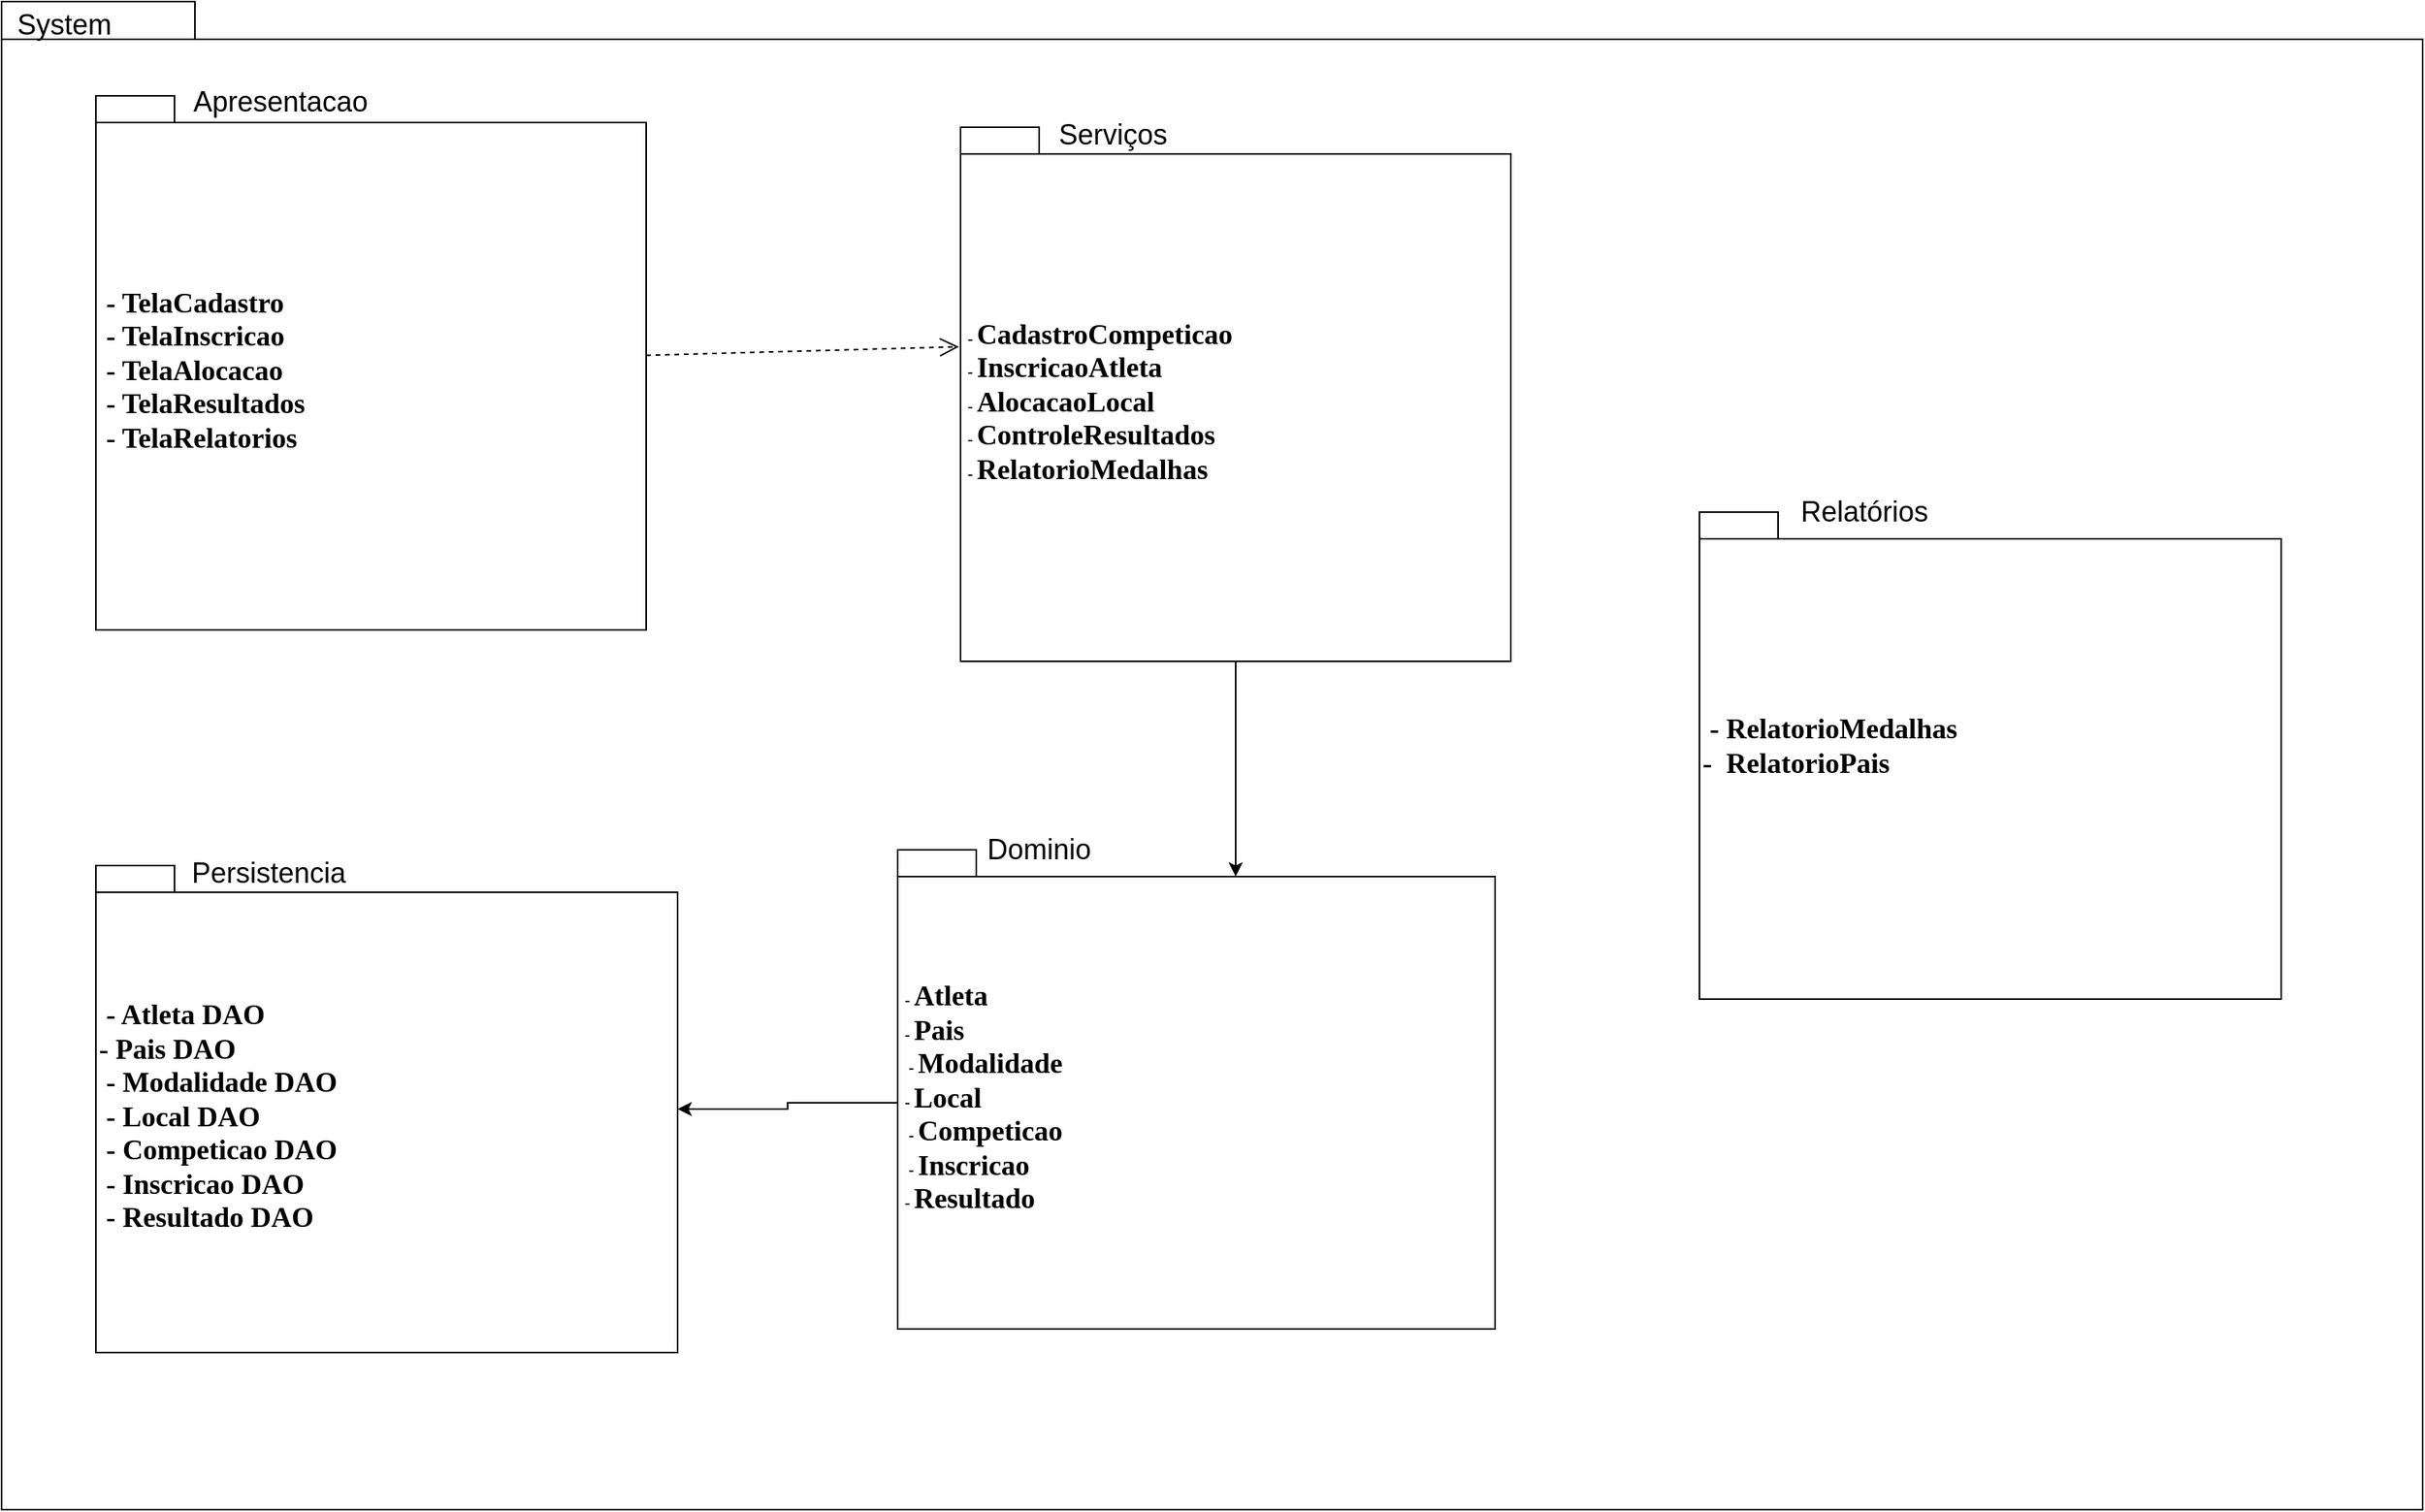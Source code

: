 <mxfile version="28.2.5">
  <diagram name="Page-1" id="b5b7bab2-c9e2-2cf4-8b2a-24fd1a2a6d21">
    <mxGraphModel grid="1" page="1" gridSize="10" guides="1" tooltips="1" connect="1" arrows="1" fold="1" pageScale="1" pageWidth="827" pageHeight="1169" background="none" math="0" shadow="0">
      <root>
        <mxCell id="0" />
        <mxCell id="1" parent="0" />
        <mxCell id="6e0c8c40b5770093-33" value="" style="shape=folder;fontStyle=1;spacingTop=10;tabWidth=123;tabHeight=24;tabPosition=left;html=1;rounded=0;shadow=0;comic=0;labelBackgroundColor=none;strokeColor=#000000;strokeWidth=1;fillColor=#ffffff;fontFamily=Verdana;fontSize=10;fontColor=#000000;align=center;" vertex="1" parent="1">
          <mxGeometry x="150" y="150" width="1540" height="960" as="geometry" />
        </mxCell>
        <mxCell id="6e0c8c40b5770093-65" style="edgeStyle=none;rounded=0;html=1;dashed=1;labelBackgroundColor=none;startFill=0;endArrow=open;endFill=0;endSize=10;fontFamily=Verdana;fontSize=10;entryX=-0.003;entryY=0.411;entryPerimeter=0;" edge="1" parent="1" source="6e0c8c40b5770093-42" target="6e0c8c40b5770093-45">
          <mxGeometry relative="1" as="geometry" />
        </mxCell>
        <mxCell id="6e0c8c40b5770093-42" value="&lt;div&gt;&lt;font style=&quot;font-size: 18px;&quot;&gt;&amp;nbsp;- TelaCadastro&amp;nbsp; &amp;nbsp; &amp;nbsp;&amp;nbsp;&lt;/font&gt;&lt;/div&gt;&lt;div&gt;&lt;font style=&quot;font-size: 18px;&quot;&gt;&amp;nbsp;- TelaInscricao&amp;nbsp; &amp;nbsp; &amp;nbsp;&lt;/font&gt;&lt;/div&gt;&lt;div&gt;&lt;font style=&quot;font-size: 18px;&quot;&gt;&amp;nbsp;- TelaAlocacao&amp;nbsp; &amp;nbsp; &amp;nbsp;&amp;nbsp;&lt;/font&gt;&lt;/div&gt;&lt;div&gt;&lt;font style=&quot;font-size: 18px;&quot;&gt;&amp;nbsp;- TelaResultados&amp;nbsp; &amp;nbsp;&amp;nbsp;&lt;/font&gt;&lt;/div&gt;&lt;div&gt;&lt;font style=&quot;font-size: 18px;&quot;&gt;&amp;nbsp;- TelaRelatorios&amp;nbsp;&amp;nbsp;&lt;/font&gt;&lt;/div&gt;" style="shape=folder;fontStyle=1;spacingTop=10;tabWidth=50;tabHeight=17;tabPosition=left;html=1;rounded=0;shadow=0;comic=0;labelBackgroundColor=none;strokeColor=#000000;strokeWidth=1;fillColor=#ffffff;fontFamily=Verdana;fontSize=10;fontColor=#000000;align=left;" vertex="1" parent="1">
          <mxGeometry x="210" y="210" width="350" height="340" as="geometry" />
        </mxCell>
        <mxCell id="6e0c8c40b5770093-43" value="&lt;div&gt;&lt;font style=&quot;font-size: 18px;&quot;&gt;&amp;nbsp;- Atleta DAO&amp;nbsp; &amp;nbsp; &amp;nbsp; &amp;nbsp; &amp;nbsp;&amp;nbsp;&lt;/font&gt;&lt;/div&gt;&lt;div&gt;&lt;span style=&quot;font-size: 18px; background-color: transparent; color: light-dark(rgb(0, 0, 0), rgb(237, 237, 237));&quot;&gt;- Pais DAO&amp;nbsp; &amp;nbsp; &amp;nbsp; &amp;nbsp;&amp;nbsp;&lt;/span&gt;&lt;/div&gt;&lt;div&gt;&lt;font style=&quot;font-size: 18px;&quot;&gt;&amp;nbsp;- Modalidade DAO&amp;nbsp; &amp;nbsp; &amp;nbsp; &amp;nbsp;&amp;nbsp;&lt;/font&gt;&lt;/div&gt;&lt;div&gt;&lt;font style=&quot;font-size: 18px;&quot;&gt;&amp;nbsp;- Local DAO&amp;nbsp; &amp;nbsp; &amp;nbsp;&lt;/font&gt;&lt;/div&gt;&lt;div&gt;&lt;font style=&quot;font-size: 18px;&quot;&gt;&amp;nbsp;- Competicao DAO&amp;nbsp; &amp;nbsp; &amp;nbsp; &amp;nbsp;&amp;nbsp;&lt;/font&gt;&lt;/div&gt;&lt;div&gt;&lt;font style=&quot;font-size: 18px;&quot;&gt;&amp;nbsp;- Inscricao DAO&amp;nbsp; &amp;nbsp;&amp;nbsp;&lt;/font&gt;&lt;/div&gt;&lt;div&gt;&lt;font style=&quot;font-size: 18px;&quot;&gt;&amp;nbsp;- Resultado DAO&amp;nbsp;&lt;/font&gt;&lt;/div&gt;" style="shape=folder;fontStyle=1;spacingTop=10;tabWidth=50;tabHeight=17;tabPosition=left;html=1;rounded=0;shadow=0;comic=0;labelBackgroundColor=none;strokeColor=#000000;strokeWidth=1;fillColor=#ffffff;fontFamily=Verdana;fontSize=10;fontColor=#000000;align=left;" vertex="1" parent="1">
          <mxGeometry x="210" y="700" width="370" height="310" as="geometry" />
        </mxCell>
        <mxCell id="EKGgX9b1Em8gmcmegUpn-9" style="edgeStyle=orthogonalEdgeStyle;rounded=0;orthogonalLoop=1;jettySize=auto;html=1;exitX=0;exitY=0;exitDx=0;exitDy=161;exitPerimeter=0;" edge="1" parent="1" source="6e0c8c40b5770093-44" target="6e0c8c40b5770093-43">
          <mxGeometry relative="1" as="geometry" />
        </mxCell>
        <mxCell id="6e0c8c40b5770093-44" value="&lt;div&gt;&amp;nbsp;-&amp;nbsp;&lt;font style=&quot;font-size: 18px;&quot;&gt;Atleta&amp;nbsp; &amp;nbsp; &amp;nbsp; &amp;nbsp; &amp;nbsp; &amp;nbsp;&amp;nbsp;&lt;/font&gt;&lt;/div&gt;&lt;div&gt;&lt;span style=&quot;background-color: transparent; color: light-dark(rgb(0, 0, 0), rgb(237, 237, 237));&quot;&gt;&amp;nbsp;- &lt;/span&gt;&lt;font style=&quot;background-color: transparent; color: light-dark(rgb(0, 0, 0), rgb(237, 237, 237)); font-size: 18px;&quot;&gt;Pais&amp;nbsp; &amp;nbsp; &amp;nbsp; &amp;nbsp; &amp;nbsp; &amp;nbsp; &amp;nbsp;&amp;nbsp;&lt;/font&gt;&lt;/div&gt;&lt;div&gt;&amp;nbsp; - &lt;font style=&quot;font-size: 18px;&quot;&gt;Modalidade&amp;nbsp; &amp;nbsp; &amp;nbsp; &amp;nbsp;&amp;nbsp;&lt;/font&gt;&lt;/div&gt;&lt;div&gt;&amp;nbsp;- &lt;font style=&quot;font-size: 18px;&quot;&gt;Local&amp;nbsp; &amp;nbsp; &amp;nbsp; &amp;nbsp; &amp;nbsp; &amp;nbsp; &amp;nbsp;&lt;/font&gt;&lt;/div&gt;&lt;div&gt;&amp;nbsp; - &lt;font style=&quot;font-size: 18px;&quot;&gt;Competicao&amp;nbsp; &amp;nbsp; &amp;nbsp; &amp;nbsp;&amp;nbsp;&lt;/font&gt;&lt;/div&gt;&lt;div&gt;&amp;nbsp; - &lt;font style=&quot;font-size: 18px;&quot;&gt;Inscricao&amp;nbsp; &amp;nbsp; &amp;nbsp; &amp;nbsp; &amp;nbsp;&lt;/font&gt;&lt;/div&gt;&lt;div&gt;&lt;span style=&quot;background-color: transparent; color: light-dark(rgb(0, 0, 0), rgb(237, 237, 237));&quot;&gt;&amp;nbsp;- &lt;/span&gt;&lt;font style=&quot;background-color: transparent; color: light-dark(rgb(0, 0, 0), rgb(237, 237, 237)); font-size: 18px;&quot;&gt;Resultado&amp;nbsp; &amp;nbsp;&amp;nbsp;&lt;/font&gt;&lt;/div&gt;" style="shape=folder;fontStyle=1;spacingTop=10;tabWidth=50;tabHeight=17;tabPosition=left;html=1;rounded=0;shadow=0;comic=0;labelBackgroundColor=none;strokeColor=#000000;strokeWidth=1;fillColor=#ffffff;fontFamily=Verdana;fontSize=10;fontColor=#000000;align=left;" vertex="1" parent="1">
          <mxGeometry x="720" y="690" width="380" height="305" as="geometry" />
        </mxCell>
        <mxCell id="6e0c8c40b5770093-45" value="&lt;div&gt;&amp;nbsp;- &lt;font style=&quot;font-size: 18px;&quot;&gt;CadastroCompeticao&lt;/font&gt;&lt;/div&gt;&lt;div&gt;&amp;nbsp;- &lt;font style=&quot;font-size: 18px;&quot;&gt;InscricaoAtleta&amp;nbsp; &amp;nbsp;&lt;/font&gt;&lt;/div&gt;&lt;div&gt;&amp;nbsp;- &lt;font style=&quot;font-size: 18px;&quot;&gt;AlocacaoLocal&amp;nbsp; &amp;nbsp; &amp;nbsp;&lt;/font&gt;&lt;/div&gt;&lt;div&gt;&amp;nbsp;- &lt;font style=&quot;font-size: 18px;&quot;&gt;ControleResultados&lt;/font&gt;&lt;/div&gt;&lt;div&gt;&amp;nbsp;- &lt;font style=&quot;font-size: 18px;&quot;&gt;RelatorioMedalhas&amp;nbsp;&lt;/font&gt;&lt;/div&gt;" style="shape=folder;fontStyle=1;spacingTop=10;tabWidth=50;tabHeight=17;tabPosition=left;html=1;rounded=0;shadow=0;comic=0;labelBackgroundColor=none;strokeColor=#000000;strokeWidth=1;fillColor=#ffffff;fontFamily=Verdana;fontSize=10;fontColor=#000000;align=left;" vertex="1" parent="1">
          <mxGeometry x="760" y="230" width="350" height="340" as="geometry" />
        </mxCell>
        <mxCell id="EKGgX9b1Em8gmcmegUpn-3" value="&lt;font style=&quot;font-size: 18px;&quot;&gt;System&lt;/font&gt;" style="text;html=1;align=center;verticalAlign=middle;whiteSpace=wrap;rounded=0;" vertex="1" parent="1">
          <mxGeometry x="160" y="150" width="60" height="30" as="geometry" />
        </mxCell>
        <mxCell id="EKGgX9b1Em8gmcmegUpn-4" value="&lt;font style=&quot;font-size: 18px;&quot;&gt;Apresentacao&amp;nbsp; &amp;nbsp; &amp;nbsp;&lt;/font&gt;" style="text;html=1;align=center;verticalAlign=middle;whiteSpace=wrap;rounded=0;" vertex="1" parent="1">
          <mxGeometry x="300" y="210" width="60" height="30" as="geometry" />
        </mxCell>
        <mxCell id="EKGgX9b1Em8gmcmegUpn-6" value="&lt;font style=&quot;font-size: 18px;&quot;&gt;Serviços&lt;/font&gt;" style="text;html=1;align=center;verticalAlign=middle;whiteSpace=wrap;rounded=0;" vertex="1" parent="1">
          <mxGeometry x="827" y="220" width="60" height="30" as="geometry" />
        </mxCell>
        <mxCell id="EKGgX9b1Em8gmcmegUpn-8" style="edgeStyle=orthogonalEdgeStyle;rounded=0;orthogonalLoop=1;jettySize=auto;html=1;exitX=0.5;exitY=1;exitDx=0;exitDy=0;exitPerimeter=0;entryX=0;entryY=0;entryDx=215;entryDy=17;entryPerimeter=0;" edge="1" parent="1" source="6e0c8c40b5770093-45" target="6e0c8c40b5770093-44">
          <mxGeometry relative="1" as="geometry" />
        </mxCell>
        <mxCell id="EKGgX9b1Em8gmcmegUpn-10" value="&lt;font style=&quot;font-size: 18px;&quot;&gt;Dominio&lt;/font&gt;" style="text;html=1;align=center;verticalAlign=middle;whiteSpace=wrap;rounded=0;" vertex="1" parent="1">
          <mxGeometry x="780" y="675" width="60" height="30" as="geometry" />
        </mxCell>
        <mxCell id="EKGgX9b1Em8gmcmegUpn-11" value="&lt;font style=&quot;font-size: 18px;&quot;&gt;Persistencia&lt;/font&gt;" style="text;html=1;align=center;verticalAlign=middle;whiteSpace=wrap;rounded=0;" vertex="1" parent="1">
          <mxGeometry x="290" y="690" width="60" height="30" as="geometry" />
        </mxCell>
        <mxCell id="EKGgX9b1Em8gmcmegUpn-12" value="&lt;div&gt;&lt;font style=&quot;font-size: 18px;&quot;&gt;&amp;nbsp;- RelatorioMedalhas&amp;nbsp; &amp;nbsp; &amp;nbsp; &amp;nbsp; &amp;nbsp;&lt;/font&gt;&lt;/div&gt;&lt;div&gt;&lt;span style=&quot;font-size: 18px; background-color: transparent; color: light-dark(rgb(0, 0, 0), rgb(237, 237, 237));&quot;&gt;-&amp;nbsp; RelatorioPais&amp;nbsp; &amp;nbsp; &amp;nbsp;&amp;nbsp;&lt;/span&gt;&lt;/div&gt;&lt;div&gt;&lt;span style=&quot;font-size: 18px; background-color: transparent; color: light-dark(rgb(0, 0, 0), rgb(237, 237, 237));&quot;&gt;&amp;nbsp;&lt;/span&gt;&lt;/div&gt;" style="shape=folder;fontStyle=1;spacingTop=10;tabWidth=50;tabHeight=17;tabPosition=left;html=1;rounded=0;shadow=0;comic=0;labelBackgroundColor=none;strokeColor=#000000;strokeWidth=1;fillColor=#ffffff;fontFamily=Verdana;fontSize=10;fontColor=#000000;align=left;" vertex="1" parent="1">
          <mxGeometry x="1230" y="475" width="370" height="310" as="geometry" />
        </mxCell>
        <mxCell id="EKGgX9b1Em8gmcmegUpn-15" value="&lt;font style=&quot;font-size: 18px;&quot;&gt;Relatórios&lt;/font&gt;" style="text;html=1;align=center;verticalAlign=middle;whiteSpace=wrap;rounded=0;" vertex="1" parent="1">
          <mxGeometry x="1270" y="460" width="130" height="30" as="geometry" />
        </mxCell>
      </root>
    </mxGraphModel>
  </diagram>
</mxfile>
